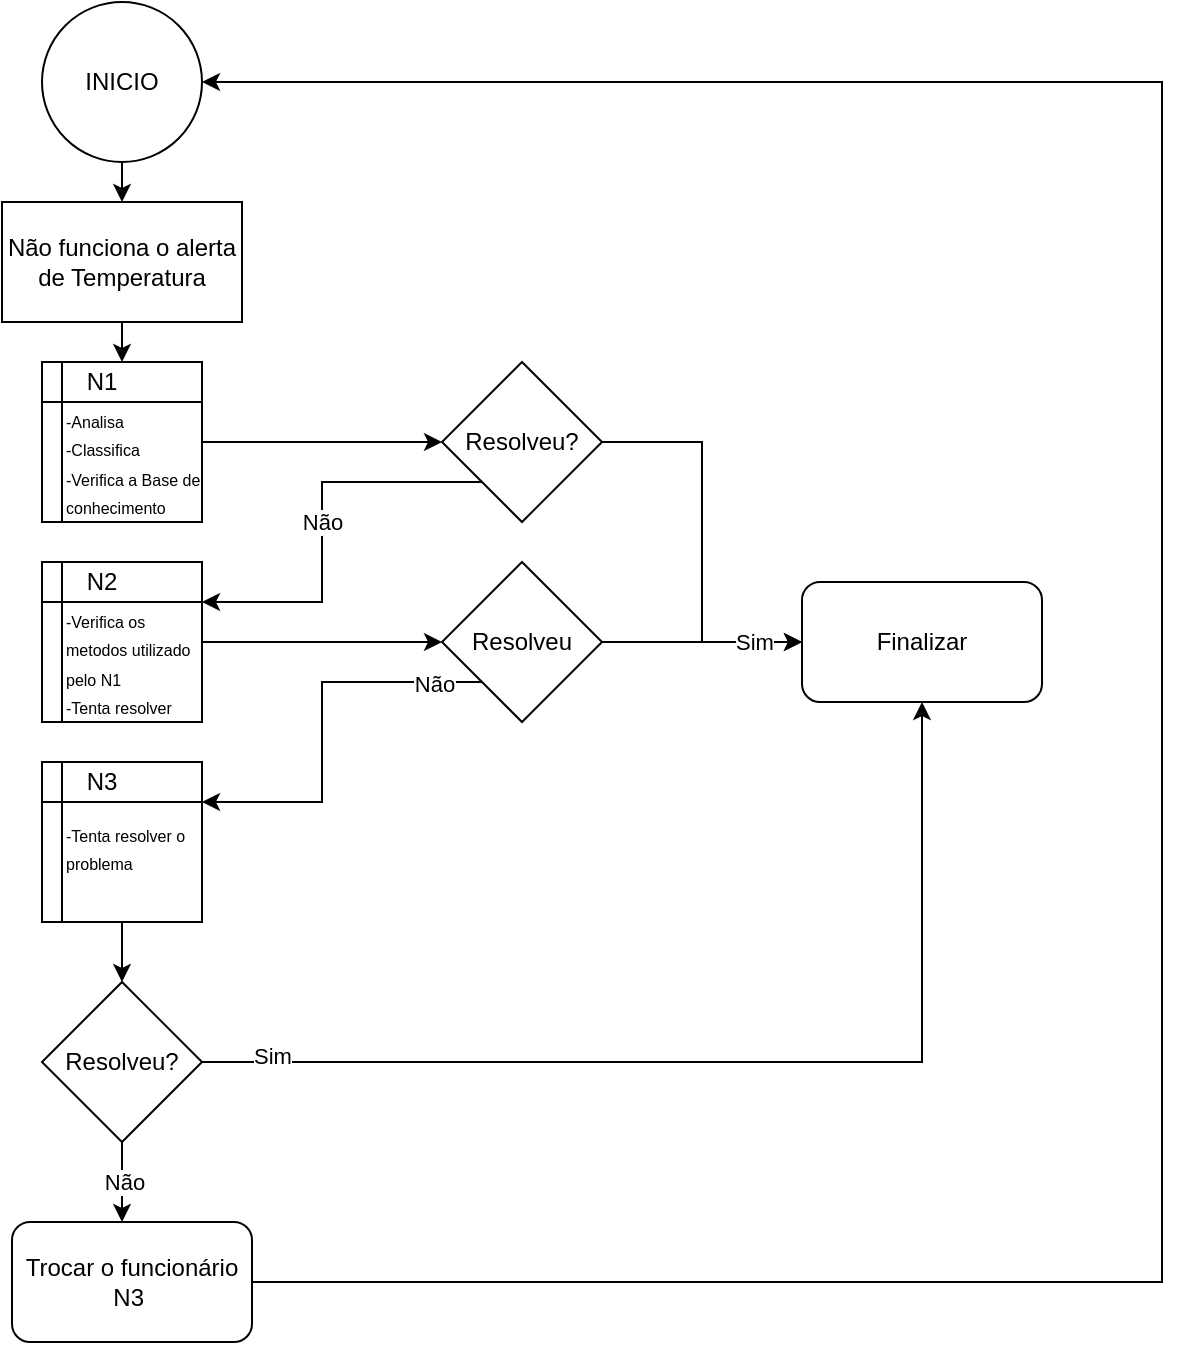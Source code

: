 <mxfile version="14.6.12" type="device"><diagram id="D5JKJ83ItGDAmjc4zXSw" name="Page-1"><mxGraphModel dx="1182" dy="648" grid="1" gridSize="10" guides="1" tooltips="1" connect="1" arrows="1" fold="1" page="1" pageScale="1" pageWidth="827" pageHeight="1169" math="0" shadow="0"><root><mxCell id="0"/><mxCell id="1" parent="0"/><mxCell id="3NSEL4kOnluSOp-S8pPM-10" style="edgeStyle=orthogonalEdgeStyle;rounded=0;orthogonalLoop=1;jettySize=auto;html=1;exitX=0.5;exitY=1;exitDx=0;exitDy=0;entryX=0.5;entryY=0;entryDx=0;entryDy=0;" parent="1" source="3NSEL4kOnluSOp-S8pPM-5" target="3NSEL4kOnluSOp-S8pPM-9" edge="1"><mxGeometry relative="1" as="geometry"/></mxCell><mxCell id="3NSEL4kOnluSOp-S8pPM-5" value="INICIO" style="ellipse;whiteSpace=wrap;html=1;aspect=fixed;" parent="1" vertex="1"><mxGeometry x="80" y="30" width="80" height="80" as="geometry"/></mxCell><mxCell id="3NSEL4kOnluSOp-S8pPM-12" style="edgeStyle=orthogonalEdgeStyle;rounded=0;orthogonalLoop=1;jettySize=auto;html=1;exitX=0.5;exitY=1;exitDx=0;exitDy=0;entryX=0.5;entryY=0;entryDx=0;entryDy=0;" parent="1" source="3NSEL4kOnluSOp-S8pPM-9" target="3NSEL4kOnluSOp-S8pPM-11" edge="1"><mxGeometry relative="1" as="geometry"/></mxCell><mxCell id="3NSEL4kOnluSOp-S8pPM-9" value="Não funciona o alerta de Temperatura" style="rounded=0;whiteSpace=wrap;html=1;" parent="1" vertex="1"><mxGeometry x="60" y="130" width="120" height="60" as="geometry"/></mxCell><mxCell id="3NSEL4kOnluSOp-S8pPM-39" style="edgeStyle=orthogonalEdgeStyle;rounded=0;orthogonalLoop=1;jettySize=auto;html=1;exitX=1;exitY=0.5;exitDx=0;exitDy=0;entryX=0;entryY=0.5;entryDx=0;entryDy=0;" parent="1" source="3NSEL4kOnluSOp-S8pPM-11" target="3NSEL4kOnluSOp-S8pPM-13" edge="1"><mxGeometry relative="1" as="geometry"/></mxCell><mxCell id="3NSEL4kOnluSOp-S8pPM-11" value="" style="shape=internalStorage;whiteSpace=wrap;html=1;backgroundOutline=1;dx=10;dy=20;" parent="1" vertex="1"><mxGeometry x="80" y="210" width="80" height="80" as="geometry"/></mxCell><mxCell id="3NSEL4kOnluSOp-S8pPM-40" value="Não" style="edgeStyle=orthogonalEdgeStyle;rounded=0;orthogonalLoop=1;jettySize=auto;html=1;exitX=0;exitY=1;exitDx=0;exitDy=0;entryX=1;entryY=0.25;entryDx=0;entryDy=0;" parent="1" source="3NSEL4kOnluSOp-S8pPM-13" target="3NSEL4kOnluSOp-S8pPM-15" edge="1"><mxGeometry relative="1" as="geometry"><mxPoint x="180" y="360" as="targetPoint"/></mxGeometry></mxCell><mxCell id="3NSEL4kOnluSOp-S8pPM-47" style="edgeStyle=orthogonalEdgeStyle;rounded=0;orthogonalLoop=1;jettySize=auto;html=1;exitX=1;exitY=0.5;exitDx=0;exitDy=0;entryX=0;entryY=0.5;entryDx=0;entryDy=0;" parent="1" source="3NSEL4kOnluSOp-S8pPM-13" target="3NSEL4kOnluSOp-S8pPM-34" edge="1"><mxGeometry relative="1" as="geometry"/></mxCell><mxCell id="3NSEL4kOnluSOp-S8pPM-13" value="Resolveu?" style="rhombus;whiteSpace=wrap;html=1;" parent="1" vertex="1"><mxGeometry x="280" y="210" width="80" height="80" as="geometry"/></mxCell><mxCell id="3NSEL4kOnluSOp-S8pPM-44" style="edgeStyle=orthogonalEdgeStyle;rounded=0;orthogonalLoop=1;jettySize=auto;html=1;exitX=1;exitY=0.5;exitDx=0;exitDy=0;entryX=0;entryY=0.5;entryDx=0;entryDy=0;" parent="1" source="3NSEL4kOnluSOp-S8pPM-15" target="3NSEL4kOnluSOp-S8pPM-42" edge="1"><mxGeometry relative="1" as="geometry"/></mxCell><mxCell id="3NSEL4kOnluSOp-S8pPM-15" value="" style="shape=internalStorage;whiteSpace=wrap;html=1;backgroundOutline=1;dx=10;dy=20;" parent="1" vertex="1"><mxGeometry x="80" y="310" width="80" height="80" as="geometry"/></mxCell><mxCell id="3NSEL4kOnluSOp-S8pPM-61" style="edgeStyle=orthogonalEdgeStyle;rounded=0;orthogonalLoop=1;jettySize=auto;html=1;exitX=0.5;exitY=1;exitDx=0;exitDy=0;entryX=0.5;entryY=0;entryDx=0;entryDy=0;" parent="1" source="3NSEL4kOnluSOp-S8pPM-16" target="3NSEL4kOnluSOp-S8pPM-51" edge="1"><mxGeometry relative="1" as="geometry"/></mxCell><mxCell id="3NSEL4kOnluSOp-S8pPM-16" value="" style="shape=internalStorage;whiteSpace=wrap;html=1;backgroundOutline=1;dx=10;dy=20;" parent="1" vertex="1"><mxGeometry x="80" y="410" width="80" height="80" as="geometry"/></mxCell><mxCell id="3NSEL4kOnluSOp-S8pPM-34" value="Finalizar" style="rounded=1;whiteSpace=wrap;html=1;" parent="1" vertex="1"><mxGeometry x="460" y="320" width="120" height="60" as="geometry"/></mxCell><mxCell id="3NSEL4kOnluSOp-S8pPM-45" style="edgeStyle=orthogonalEdgeStyle;rounded=0;orthogonalLoop=1;jettySize=auto;html=1;exitX=1;exitY=0.5;exitDx=0;exitDy=0;entryX=0;entryY=0.5;entryDx=0;entryDy=0;" parent="1" source="3NSEL4kOnluSOp-S8pPM-42" target="3NSEL4kOnluSOp-S8pPM-34" edge="1"><mxGeometry relative="1" as="geometry"/></mxCell><mxCell id="3NSEL4kOnluSOp-S8pPM-46" value="Sim" style="edgeLabel;html=1;align=center;verticalAlign=middle;resizable=0;points=[];" parent="3NSEL4kOnluSOp-S8pPM-45" vertex="1" connectable="0"><mxGeometry x="-0.2" y="2" relative="1" as="geometry"><mxPoint x="36" y="2" as="offset"/></mxGeometry></mxCell><mxCell id="3NSEL4kOnluSOp-S8pPM-48" style="edgeStyle=orthogonalEdgeStyle;rounded=0;orthogonalLoop=1;jettySize=auto;html=1;exitX=0;exitY=1;exitDx=0;exitDy=0;entryX=1;entryY=0.25;entryDx=0;entryDy=0;" parent="1" source="3NSEL4kOnluSOp-S8pPM-42" target="3NSEL4kOnluSOp-S8pPM-16" edge="1"><mxGeometry relative="1" as="geometry"/></mxCell><mxCell id="3NSEL4kOnluSOp-S8pPM-50" value="Não" style="edgeLabel;html=1;align=center;verticalAlign=middle;resizable=0;points=[];" parent="3NSEL4kOnluSOp-S8pPM-48" vertex="1" connectable="0"><mxGeometry x="-0.756" y="1" relative="1" as="geometry"><mxPoint as="offset"/></mxGeometry></mxCell><mxCell id="3NSEL4kOnluSOp-S8pPM-42" value="Resolveu" style="rhombus;whiteSpace=wrap;html=1;" parent="1" vertex="1"><mxGeometry x="280" y="310" width="80" height="80" as="geometry"/></mxCell><mxCell id="3NSEL4kOnluSOp-S8pPM-63" style="edgeStyle=orthogonalEdgeStyle;rounded=0;orthogonalLoop=1;jettySize=auto;html=1;exitX=1;exitY=0.5;exitDx=0;exitDy=0;" parent="1" source="3NSEL4kOnluSOp-S8pPM-51" target="3NSEL4kOnluSOp-S8pPM-34" edge="1"><mxGeometry relative="1" as="geometry"/></mxCell><mxCell id="3NSEL4kOnluSOp-S8pPM-64" value="Sim" style="edgeLabel;html=1;align=center;verticalAlign=middle;resizable=0;points=[];" parent="3NSEL4kOnluSOp-S8pPM-63" vertex="1" connectable="0"><mxGeometry x="-0.871" y="3" relative="1" as="geometry"><mxPoint as="offset"/></mxGeometry></mxCell><mxCell id="3NSEL4kOnluSOp-S8pPM-66" value="Não" style="edgeStyle=orthogonalEdgeStyle;rounded=0;orthogonalLoop=1;jettySize=auto;html=1;exitX=0.5;exitY=1;exitDx=0;exitDy=0;entryX=0.5;entryY=0;entryDx=0;entryDy=0;" parent="1" source="3NSEL4kOnluSOp-S8pPM-51" edge="1"><mxGeometry relative="1" as="geometry"><mxPoint x="120" y="640" as="targetPoint"/></mxGeometry></mxCell><mxCell id="3NSEL4kOnluSOp-S8pPM-51" value="Resolveu?" style="rhombus;whiteSpace=wrap;html=1;" parent="1" vertex="1"><mxGeometry x="80" y="520" width="80" height="80" as="geometry"/></mxCell><mxCell id="zKUtLI6Z8DhGinox8jtZ-1" value="N1" style="text;html=1;strokeColor=none;fillColor=none;align=center;verticalAlign=middle;whiteSpace=wrap;rounded=0;" vertex="1" parent="1"><mxGeometry x="90" y="210" width="40" height="20" as="geometry"/></mxCell><mxCell id="zKUtLI6Z8DhGinox8jtZ-2" value="&lt;font style=&quot;font-size: 8px&quot;&gt;-Analisa&lt;br&gt;&lt;/font&gt;&lt;span&gt;&lt;font style=&quot;font-size: 8px&quot;&gt;-Classifica&lt;br&gt;-Verifica a Base de conhecimento&lt;/font&gt;&lt;br&gt;&lt;/span&gt;" style="text;html=1;strokeColor=none;fillColor=none;align=left;verticalAlign=middle;whiteSpace=wrap;rounded=0;" vertex="1" parent="1"><mxGeometry x="90" y="230" width="70" height="60" as="geometry"/></mxCell><mxCell id="zKUtLI6Z8DhGinox8jtZ-3" value="N2" style="text;html=1;strokeColor=none;fillColor=none;align=center;verticalAlign=middle;whiteSpace=wrap;rounded=0;" vertex="1" parent="1"><mxGeometry x="90" y="310" width="40" height="20" as="geometry"/></mxCell><mxCell id="zKUtLI6Z8DhGinox8jtZ-4" value="&lt;font style=&quot;font-size: 8px&quot;&gt;-Verifica os metodos utilizado pelo N1&lt;br&gt;-Tenta resolver&lt;br&gt;&lt;/font&gt;" style="text;html=1;strokeColor=none;fillColor=none;align=left;verticalAlign=middle;whiteSpace=wrap;rounded=0;" vertex="1" parent="1"><mxGeometry x="90" y="330" width="70" height="60" as="geometry"/></mxCell><mxCell id="zKUtLI6Z8DhGinox8jtZ-5" value="N3" style="text;html=1;strokeColor=none;fillColor=none;align=center;verticalAlign=middle;whiteSpace=wrap;rounded=0;" vertex="1" parent="1"><mxGeometry x="90" y="410" width="40" height="20" as="geometry"/></mxCell><mxCell id="zKUtLI6Z8DhGinox8jtZ-6" value="&lt;span style=&quot;font-size: 8px&quot;&gt;-Tenta resolver o problema&lt;br&gt;&lt;br&gt;&lt;/span&gt;" style="text;html=1;strokeColor=none;fillColor=none;align=left;verticalAlign=middle;whiteSpace=wrap;rounded=0;" vertex="1" parent="1"><mxGeometry x="90" y="430" width="70" height="60" as="geometry"/></mxCell><mxCell id="zKUtLI6Z8DhGinox8jtZ-9" style="edgeStyle=orthogonalEdgeStyle;rounded=0;orthogonalLoop=1;jettySize=auto;html=1;exitX=1;exitY=0.5;exitDx=0;exitDy=0;entryX=1;entryY=0.5;entryDx=0;entryDy=0;" edge="1" parent="1" source="zKUtLI6Z8DhGinox8jtZ-8" target="3NSEL4kOnluSOp-S8pPM-5"><mxGeometry relative="1" as="geometry"><Array as="points"><mxPoint x="640" y="670"/><mxPoint x="640" y="70"/></Array></mxGeometry></mxCell><mxCell id="zKUtLI6Z8DhGinox8jtZ-8" value="Trocar o funcionário N3&amp;nbsp;" style="rounded=1;whiteSpace=wrap;html=1;" vertex="1" parent="1"><mxGeometry x="65" y="640" width="120" height="60" as="geometry"/></mxCell></root></mxGraphModel></diagram></mxfile>